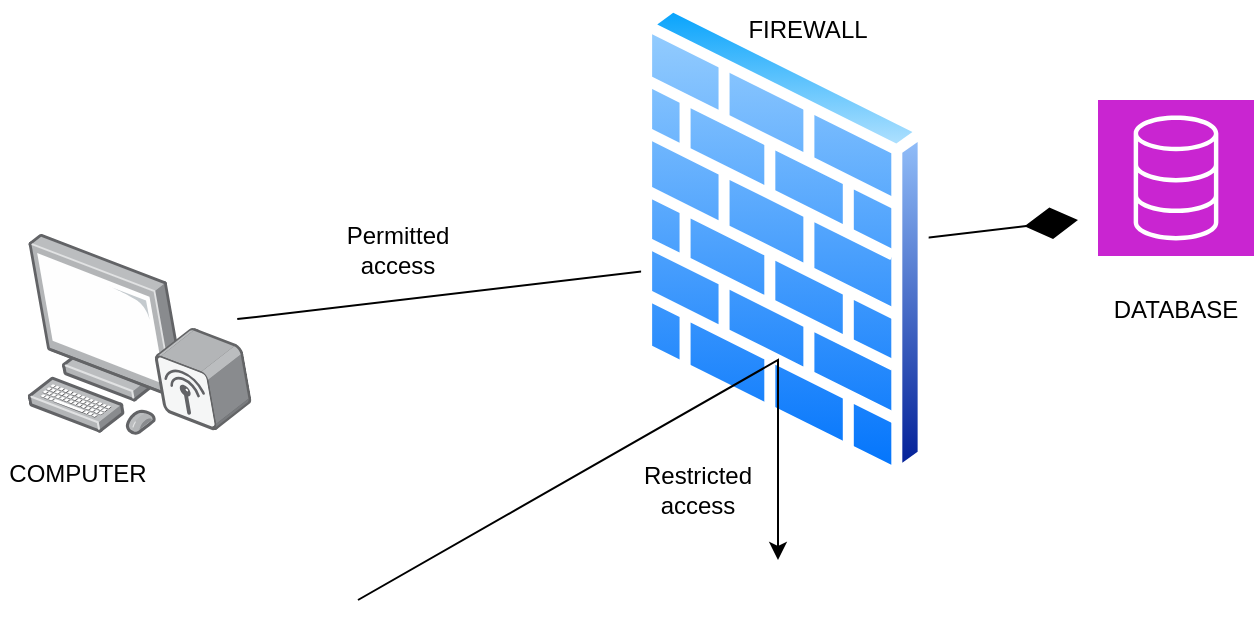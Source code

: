 <mxfile version="21.7.5" type="github">
  <diagram name="Page-1" id="oPKkR_xUtgPrSfdaGLMg">
    <mxGraphModel dx="1042" dy="535" grid="1" gridSize="10" guides="1" tooltips="1" connect="1" arrows="1" fold="1" page="1" pageScale="1" pageWidth="850" pageHeight="1400" math="0" shadow="0">
      <root>
        <mxCell id="0" />
        <mxCell id="1" parent="0" />
        <mxCell id="GmO8U72DKDznni9sk3yR-3" value="" style="sketch=0;points=[[0,0,0],[0.25,0,0],[0.5,0,0],[0.75,0,0],[1,0,0],[0,1,0],[0.25,1,0],[0.5,1,0],[0.75,1,0],[1,1,0],[0,0.25,0],[0,0.5,0],[0,0.75,0],[1,0.25,0],[1,0.5,0],[1,0.75,0]];outlineConnect=0;fontColor=#232F3E;fillColor=#C925D1;strokeColor=#ffffff;dashed=0;verticalLabelPosition=bottom;verticalAlign=top;align=center;html=1;fontSize=12;fontStyle=0;aspect=fixed;shape=mxgraph.aws4.resourceIcon;resIcon=mxgraph.aws4.database;" vertex="1" parent="1">
          <mxGeometry x="570" y="170" width="78" height="78" as="geometry" />
        </mxCell>
        <mxCell id="GmO8U72DKDznni9sk3yR-8" value="" style="image;points=[];aspect=fixed;html=1;align=center;shadow=0;dashed=0;image=img/lib/allied_telesis/computer_and_terminals/Personal_Computer_Wireless.svg;rotation=-10;" vertex="1" parent="1">
          <mxGeometry x="30" y="230" width="109.91" height="112" as="geometry" />
        </mxCell>
        <mxCell id="GmO8U72DKDznni9sk3yR-9" value="" style="endArrow=diamondThin;endFill=1;endSize=24;html=1;rounded=0;" edge="1" parent="1" source="GmO8U72DKDznni9sk3yR-8">
          <mxGeometry width="160" relative="1" as="geometry">
            <mxPoint x="340" y="280" as="sourcePoint" />
            <mxPoint x="560" y="230" as="targetPoint" />
          </mxGeometry>
        </mxCell>
        <mxCell id="GmO8U72DKDznni9sk3yR-1" value="" style="image;aspect=fixed;perimeter=ellipsePerimeter;html=1;align=center;shadow=0;dashed=0;spacingTop=3;image=img/lib/active_directory/firewall.svg;" vertex="1" parent="1">
          <mxGeometry x="340" y="120" width="146.4" height="240" as="geometry" />
        </mxCell>
        <mxCell id="GmO8U72DKDznni9sk3yR-5" value="" style="endArrow=classic;html=1;rounded=0;" edge="1" parent="1">
          <mxGeometry width="50" height="50" relative="1" as="geometry">
            <mxPoint x="200" y="420" as="sourcePoint" />
            <mxPoint x="410" y="400" as="targetPoint" />
            <Array as="points">
              <mxPoint x="410" y="300" />
            </Array>
          </mxGeometry>
        </mxCell>
        <mxCell id="GmO8U72DKDznni9sk3yR-10" value="FIREWALL" style="text;html=1;strokeColor=none;fillColor=none;align=center;verticalAlign=middle;whiteSpace=wrap;rounded=0;" vertex="1" parent="1">
          <mxGeometry x="395" y="120" width="60" height="30" as="geometry" />
        </mxCell>
        <mxCell id="GmO8U72DKDznni9sk3yR-11" value="COMPUTER" style="text;html=1;strokeColor=none;fillColor=none;align=center;verticalAlign=middle;whiteSpace=wrap;rounded=0;" vertex="1" parent="1">
          <mxGeometry x="30" y="342" width="60" height="30" as="geometry" />
        </mxCell>
        <mxCell id="GmO8U72DKDznni9sk3yR-12" value="DATABASE" style="text;html=1;strokeColor=none;fillColor=none;align=center;verticalAlign=middle;whiteSpace=wrap;rounded=0;" vertex="1" parent="1">
          <mxGeometry x="579" y="260" width="60" height="30" as="geometry" />
        </mxCell>
        <mxCell id="GmO8U72DKDznni9sk3yR-13" value="Restricted access" style="text;html=1;strokeColor=none;fillColor=none;align=center;verticalAlign=middle;whiteSpace=wrap;rounded=0;" vertex="1" parent="1">
          <mxGeometry x="340" y="350" width="60" height="30" as="geometry" />
        </mxCell>
        <mxCell id="GmO8U72DKDznni9sk3yR-14" value="Permitted access" style="text;html=1;strokeColor=none;fillColor=none;align=center;verticalAlign=middle;whiteSpace=wrap;rounded=0;" vertex="1" parent="1">
          <mxGeometry x="190" y="230" width="60" height="30" as="geometry" />
        </mxCell>
      </root>
    </mxGraphModel>
  </diagram>
</mxfile>
